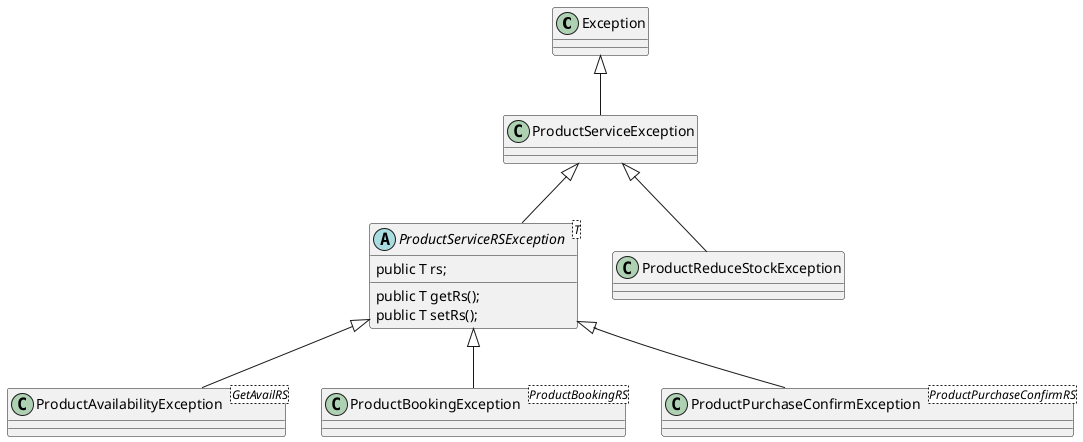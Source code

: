 @startuml




class Exception

class ProductServiceException extends Exception

abstract class ProductServiceRSException<T> extends ProductServiceException {
	public T rs;    
    public T getRs();
    public T setRs();
}

class ProductAvailabilityException<GetAvailRS> extends ProductServiceRSException

class ProductBookingException<ProductBookingRS> extends ProductServiceRSException

class ProductPurchaseConfirmException<ProductPurchaseConfirmRS> extends ProductServiceRSException

class ProductReduceStockException extends ProductServiceException



@enduml